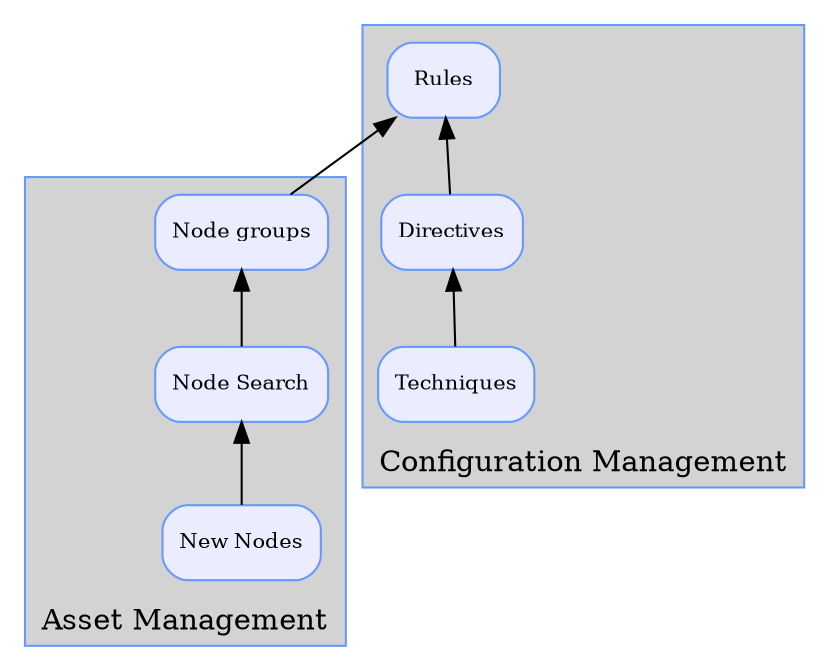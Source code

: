digraph concepts{

rankdir=BT;
node [shape=Mrecord, style=filled, color="#6699ff", fillcolor="#ececff",
fontsize=10];
NN NS NG TE DI RU ;

NN [label = "New Nodes" ];

NS [label = "Node Search" ];

NG [label = "Node groups"];

TE [label = "Techniques"];

DI [label = "Directives"];

RU [label = "Rules"];

subgraph cluster0 { 
    label="Asset Management"; 
    style=filled;
    color="#6699ff"; 
    fillcolor=lightgrey;
    NN -> NS ->NG; 
};

NG -> RU ;

subgraph cluster1 { 
    label="Configuration Management";
    shape="component";
    style="filled";
    color="#6699ff";
    fillcolor="lightgrey";
    TE -> DI -> RU; 
};

}
